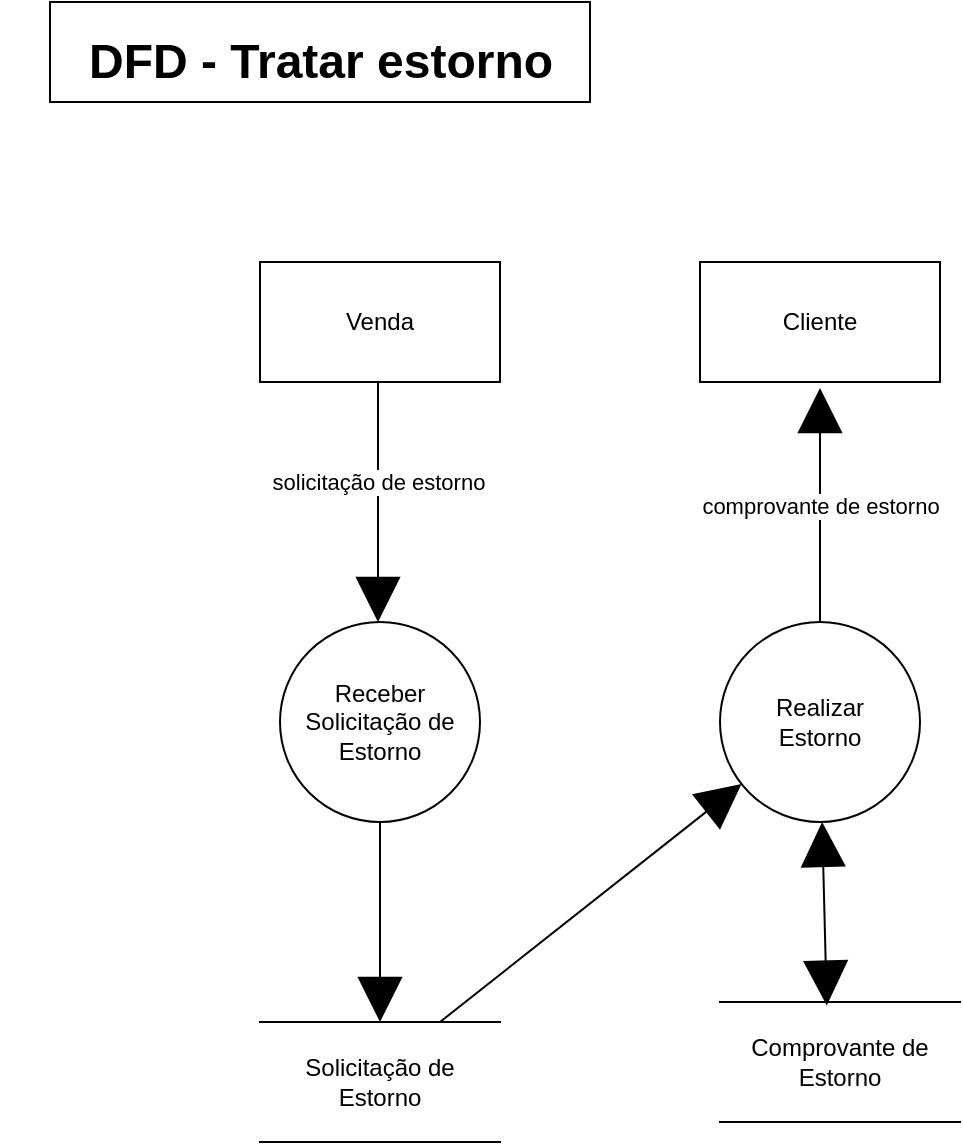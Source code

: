 <mxfile version="14.5.1" type="device"><diagram id="9d5MZdIfWWNM1lssErcb" name="Página-1"><mxGraphModel dx="5159" dy="592" grid="1" gridSize="10" guides="1" tooltips="1" connect="1" arrows="1" fold="1" page="1" pageScale="1" pageWidth="827" pageHeight="1169" math="0" shadow="0"><root><mxCell id="0"/><mxCell id="1" parent="0"/><mxCell id="9ZKbn0u-2JgnyJwHB-gj-1" value="" style="rounded=0;whiteSpace=wrap;html=1;" parent="1" vertex="1"><mxGeometry x="-4045" y="30" width="270" height="50" as="geometry"/></mxCell><mxCell id="9ZKbn0u-2JgnyJwHB-gj-2" value="DFD - Tratar estorno" style="text;strokeColor=none;fillColor=none;html=1;fontSize=24;fontStyle=1;verticalAlign=middle;align=center;" parent="1" vertex="1"><mxGeometry x="-4070" y="40" width="320" height="40" as="geometry"/></mxCell><mxCell id="9ZKbn0u-2JgnyJwHB-gj-18" value="Cliente" style="rounded=0;whiteSpace=wrap;html=1;" parent="1" vertex="1"><mxGeometry x="-3720" y="160" width="120" height="60" as="geometry"/></mxCell><mxCell id="9ZKbn0u-2JgnyJwHB-gj-27" style="edgeStyle=none;rounded=0;orthogonalLoop=1;jettySize=auto;html=1;startArrow=block;startFill=1;startSize=20;endArrow=none;endFill=0;endSize=20;entryX=0.75;entryY=0;entryDx=0;entryDy=0;" parent="1" source="9ZKbn0u-2JgnyJwHB-gj-23" target="9K9tbG_FJt7QMxbH5Ymw-3" edge="1"><mxGeometry relative="1" as="geometry"><mxPoint x="-3593.333" y="540" as="targetPoint"/></mxGeometry></mxCell><mxCell id="sPulSCKNG0SdNPRyUF5R-1" value="comprovante de estorno" style="edgeStyle=orthogonalEdgeStyle;rounded=0;orthogonalLoop=1;jettySize=auto;html=1;startArrow=none;startFill=0;endArrow=block;endFill=1;endSize=20;" parent="1" source="9ZKbn0u-2JgnyJwHB-gj-23" edge="1"><mxGeometry relative="1" as="geometry"><mxPoint x="-3660" y="223" as="targetPoint"/><Array as="points"><mxPoint x="-3660" y="223"/></Array></mxGeometry></mxCell><mxCell id="sPulSCKNG0SdNPRyUF5R-3" style="rounded=0;orthogonalLoop=1;jettySize=auto;html=1;entryX=0.445;entryY=0.03;entryDx=0;entryDy=0;entryPerimeter=0;startArrow=block;startFill=1;endArrow=block;endFill=1;endSize=20;startSize=20;" parent="1" source="9ZKbn0u-2JgnyJwHB-gj-23" target="sPulSCKNG0SdNPRyUF5R-2" edge="1"><mxGeometry relative="1" as="geometry"/></mxCell><mxCell id="9ZKbn0u-2JgnyJwHB-gj-23" value="Realizar&lt;br&gt;Estorno" style="ellipse;whiteSpace=wrap;html=1;aspect=fixed;" parent="1" vertex="1"><mxGeometry x="-3710" y="340" width="100" height="100" as="geometry"/></mxCell><mxCell id="9K9tbG_FJt7QMxbH5Ymw-4" style="rounded=0;orthogonalLoop=1;jettySize=auto;html=1;exitX=0.5;exitY=1;exitDx=0;exitDy=0;startArrow=none;startFill=0;endArrow=block;endFill=1;endSize=20;startSize=20;" parent="1" source="9K9tbG_FJt7QMxbH5Ymw-2" target="9K9tbG_FJt7QMxbH5Ymw-3" edge="1"><mxGeometry relative="1" as="geometry"/></mxCell><mxCell id="9K9tbG_FJt7QMxbH5Ymw-2" value="&lt;span style=&quot;background-color: rgb(255 , 255 , 255)&quot;&gt;&lt;font style=&quot;font-size: 12px&quot;&gt;Receber Solicitação de Estorno&lt;/font&gt;&lt;/span&gt;" style="ellipse;whiteSpace=wrap;html=1;aspect=fixed;" parent="1" vertex="1"><mxGeometry x="-3930" y="340" width="100" height="100" as="geometry"/></mxCell><mxCell id="9K9tbG_FJt7QMxbH5Ymw-3" value="Solicitação de Estorno" style="shape=partialRectangle;whiteSpace=wrap;html=1;left=0;right=0;fillColor=none;" parent="1" vertex="1"><mxGeometry x="-3940" y="540" width="120" height="60" as="geometry"/></mxCell><mxCell id="9K9tbG_FJt7QMxbH5Ymw-6" style="edgeStyle=none;rounded=0;orthogonalLoop=1;jettySize=auto;html=1;exitX=0.5;exitY=1;exitDx=0;exitDy=0;entryX=0.5;entryY=0;entryDx=0;entryDy=0;startArrow=none;startFill=0;startSize=20;endArrow=block;endFill=1;endSize=20;" parent="1" edge="1"><mxGeometry relative="1" as="geometry"><mxPoint x="-3881" y="220" as="sourcePoint"/><mxPoint x="-3881" y="340" as="targetPoint"/></mxGeometry></mxCell><mxCell id="9K9tbG_FJt7QMxbH5Ymw-8" value="solicitação de estorno" style="edgeLabel;html=1;align=center;verticalAlign=middle;resizable=0;points=[];" parent="9K9tbG_FJt7QMxbH5Ymw-6" vertex="1" connectable="0"><mxGeometry x="-0.213" y="3" relative="1" as="geometry"><mxPoint x="-3" y="2.94" as="offset"/></mxGeometry></mxCell><mxCell id="9K9tbG_FJt7QMxbH5Ymw-5" value="Venda" style="rounded=0;whiteSpace=wrap;html=1;" parent="1" vertex="1"><mxGeometry x="-3940" y="160" width="120" height="60" as="geometry"/></mxCell><mxCell id="sPulSCKNG0SdNPRyUF5R-2" value="Comprovante de Estorno" style="shape=partialRectangle;whiteSpace=wrap;html=1;left=0;right=0;fillColor=none;" parent="1" vertex="1"><mxGeometry x="-3710" y="530" width="120" height="60" as="geometry"/></mxCell></root></mxGraphModel></diagram></mxfile>